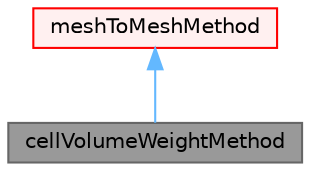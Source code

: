 digraph "cellVolumeWeightMethod"
{
 // LATEX_PDF_SIZE
  bgcolor="transparent";
  edge [fontname=Helvetica,fontsize=10,labelfontname=Helvetica,labelfontsize=10];
  node [fontname=Helvetica,fontsize=10,shape=box,height=0.2,width=0.4];
  Node1 [id="Node000001",label="cellVolumeWeightMethod",height=0.2,width=0.4,color="gray40", fillcolor="grey60", style="filled", fontcolor="black",tooltip="Cell-volume-weighted mesh-to-mesh interpolation class."];
  Node2 -> Node1 [id="edge1_Node000001_Node000002",dir="back",color="steelblue1",style="solid",tooltip=" "];
  Node2 [id="Node000002",label="meshToMeshMethod",height=0.2,width=0.4,color="red", fillcolor="#FFF0F0", style="filled",URL="$classFoam_1_1meshToMeshMethod.html",tooltip="Base class for mesh-to-mesh calculation methods."];
}
